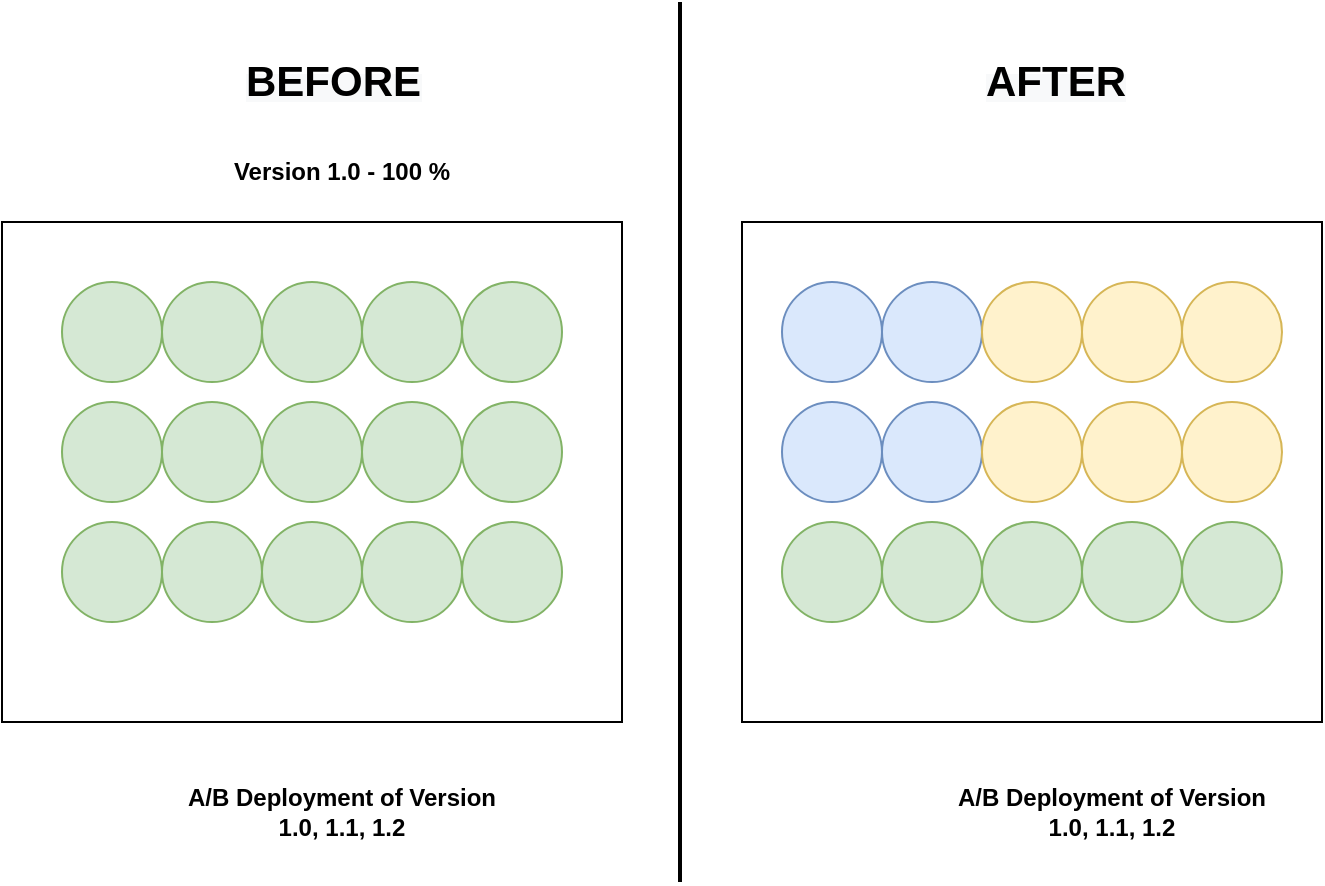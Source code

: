 <mxfile version="17.5.0" type="github"><diagram id="X58Eu7bZSFY0DDrH6cQd" name="Page-1"><mxGraphModel dx="946" dy="1655" grid="1" gridSize="10" guides="1" tooltips="1" connect="1" arrows="1" fold="1" page="1" pageScale="1" pageWidth="827" pageHeight="1169" math="0" shadow="0"><root><mxCell id="0"/><mxCell id="1" parent="0"/><mxCell id="hLwGVfZPHKJo1he_567X-1" value="" style="rounded=0;whiteSpace=wrap;html=1;" vertex="1" parent="1"><mxGeometry x="80" y="110" width="310" height="250" as="geometry"/></mxCell><mxCell id="hLwGVfZPHKJo1he_567X-3" value="" style="rounded=0;whiteSpace=wrap;html=1;" vertex="1" parent="1"><mxGeometry x="450" y="110" width="290" height="250" as="geometry"/></mxCell><mxCell id="hLwGVfZPHKJo1he_567X-4" value="" style="ellipse;whiteSpace=wrap;html=1;aspect=fixed;fillColor=#d5e8d4;strokeColor=#82b366;" vertex="1" parent="1"><mxGeometry x="110" y="140" width="50" height="50" as="geometry"/></mxCell><mxCell id="hLwGVfZPHKJo1he_567X-5" value="" style="ellipse;whiteSpace=wrap;html=1;aspect=fixed;fillColor=#d5e8d4;strokeColor=#82b366;" vertex="1" parent="1"><mxGeometry x="160" y="140" width="50" height="50" as="geometry"/></mxCell><mxCell id="hLwGVfZPHKJo1he_567X-6" value="" style="ellipse;whiteSpace=wrap;html=1;aspect=fixed;fillColor=#d5e8d4;strokeColor=#82b366;" vertex="1" parent="1"><mxGeometry x="210" y="140" width="50" height="50" as="geometry"/></mxCell><mxCell id="hLwGVfZPHKJo1he_567X-7" value="" style="ellipse;whiteSpace=wrap;html=1;aspect=fixed;fillColor=#d5e8d4;strokeColor=#82b366;" vertex="1" parent="1"><mxGeometry x="260" y="140" width="50" height="50" as="geometry"/></mxCell><mxCell id="hLwGVfZPHKJo1he_567X-8" value="" style="ellipse;whiteSpace=wrap;html=1;aspect=fixed;fillColor=#d5e8d4;strokeColor=#82b366;" vertex="1" parent="1"><mxGeometry x="310" y="140" width="50" height="50" as="geometry"/></mxCell><mxCell id="hLwGVfZPHKJo1he_567X-9" value="" style="ellipse;whiteSpace=wrap;html=1;aspect=fixed;fillColor=#d5e8d4;strokeColor=#82b366;" vertex="1" parent="1"><mxGeometry x="110" y="200" width="50" height="50" as="geometry"/></mxCell><mxCell id="hLwGVfZPHKJo1he_567X-10" value="" style="ellipse;whiteSpace=wrap;html=1;aspect=fixed;fillColor=#d5e8d4;strokeColor=#82b366;" vertex="1" parent="1"><mxGeometry x="160" y="200" width="50" height="50" as="geometry"/></mxCell><mxCell id="hLwGVfZPHKJo1he_567X-11" value="" style="ellipse;whiteSpace=wrap;html=1;aspect=fixed;fillColor=#d5e8d4;strokeColor=#82b366;" vertex="1" parent="1"><mxGeometry x="210" y="200" width="50" height="50" as="geometry"/></mxCell><mxCell id="hLwGVfZPHKJo1he_567X-12" value="" style="ellipse;whiteSpace=wrap;html=1;aspect=fixed;fillColor=#d5e8d4;strokeColor=#82b366;" vertex="1" parent="1"><mxGeometry x="260" y="200" width="50" height="50" as="geometry"/></mxCell><mxCell id="hLwGVfZPHKJo1he_567X-13" value="" style="ellipse;whiteSpace=wrap;html=1;aspect=fixed;fillColor=#d5e8d4;strokeColor=#82b366;" vertex="1" parent="1"><mxGeometry x="310" y="200" width="50" height="50" as="geometry"/></mxCell><mxCell id="hLwGVfZPHKJo1he_567X-14" value="" style="ellipse;whiteSpace=wrap;html=1;aspect=fixed;fillColor=#d5e8d4;strokeColor=#82b366;" vertex="1" parent="1"><mxGeometry x="110" y="260" width="50" height="50" as="geometry"/></mxCell><mxCell id="hLwGVfZPHKJo1he_567X-15" value="" style="ellipse;whiteSpace=wrap;html=1;aspect=fixed;fillColor=#d5e8d4;strokeColor=#82b366;" vertex="1" parent="1"><mxGeometry x="160" y="260" width="50" height="50" as="geometry"/></mxCell><mxCell id="hLwGVfZPHKJo1he_567X-16" value="" style="ellipse;whiteSpace=wrap;html=1;aspect=fixed;fillColor=#d5e8d4;strokeColor=#82b366;" vertex="1" parent="1"><mxGeometry x="210" y="260" width="50" height="50" as="geometry"/></mxCell><mxCell id="hLwGVfZPHKJo1he_567X-17" value="" style="ellipse;whiteSpace=wrap;html=1;aspect=fixed;fillColor=#d5e8d4;strokeColor=#82b366;" vertex="1" parent="1"><mxGeometry x="260" y="260" width="50" height="50" as="geometry"/></mxCell><mxCell id="hLwGVfZPHKJo1he_567X-18" value="" style="ellipse;whiteSpace=wrap;html=1;aspect=fixed;fillColor=#d5e8d4;strokeColor=#82b366;" vertex="1" parent="1"><mxGeometry x="310" y="260" width="50" height="50" as="geometry"/></mxCell><mxCell id="hLwGVfZPHKJo1he_567X-24" value="" style="ellipse;whiteSpace=wrap;html=1;aspect=fixed;fillColor=#dae8fc;strokeColor=#6c8ebf;" vertex="1" parent="1"><mxGeometry x="470" y="140" width="50" height="50" as="geometry"/></mxCell><mxCell id="hLwGVfZPHKJo1he_567X-25" value="" style="ellipse;whiteSpace=wrap;html=1;aspect=fixed;fillColor=#dae8fc;strokeColor=#6c8ebf;" vertex="1" parent="1"><mxGeometry x="520" y="140" width="50" height="50" as="geometry"/></mxCell><mxCell id="hLwGVfZPHKJo1he_567X-26" value="" style="ellipse;whiteSpace=wrap;html=1;aspect=fixed;fillColor=#fff2cc;strokeColor=#d6b656;" vertex="1" parent="1"><mxGeometry x="570" y="140" width="50" height="50" as="geometry"/></mxCell><mxCell id="hLwGVfZPHKJo1he_567X-27" value="" style="ellipse;whiteSpace=wrap;html=1;aspect=fixed;fillColor=#fff2cc;strokeColor=#d6b656;" vertex="1" parent="1"><mxGeometry x="620" y="140" width="50" height="50" as="geometry"/></mxCell><mxCell id="hLwGVfZPHKJo1he_567X-28" value="" style="ellipse;whiteSpace=wrap;html=1;aspect=fixed;fillColor=#fff2cc;strokeColor=#d6b656;" vertex="1" parent="1"><mxGeometry x="670" y="140" width="50" height="50" as="geometry"/></mxCell><mxCell id="hLwGVfZPHKJo1he_567X-29" value="" style="ellipse;whiteSpace=wrap;html=1;aspect=fixed;fillColor=#dae8fc;strokeColor=#6c8ebf;" vertex="1" parent="1"><mxGeometry x="470" y="200" width="50" height="50" as="geometry"/></mxCell><mxCell id="hLwGVfZPHKJo1he_567X-30" value="" style="ellipse;whiteSpace=wrap;html=1;aspect=fixed;fillColor=#dae8fc;strokeColor=#6c8ebf;" vertex="1" parent="1"><mxGeometry x="520" y="200" width="50" height="50" as="geometry"/></mxCell><mxCell id="hLwGVfZPHKJo1he_567X-31" value="" style="ellipse;whiteSpace=wrap;html=1;aspect=fixed;fillColor=#fff2cc;strokeColor=#d6b656;" vertex="1" parent="1"><mxGeometry x="570" y="200" width="50" height="50" as="geometry"/></mxCell><mxCell id="hLwGVfZPHKJo1he_567X-32" value="" style="ellipse;whiteSpace=wrap;html=1;aspect=fixed;fillColor=#fff2cc;strokeColor=#d6b656;" vertex="1" parent="1"><mxGeometry x="620" y="200" width="50" height="50" as="geometry"/></mxCell><mxCell id="hLwGVfZPHKJo1he_567X-33" value="" style="ellipse;whiteSpace=wrap;html=1;aspect=fixed;fillColor=#fff2cc;strokeColor=#d6b656;" vertex="1" parent="1"><mxGeometry x="670" y="200" width="50" height="50" as="geometry"/></mxCell><mxCell id="hLwGVfZPHKJo1he_567X-34" value="" style="ellipse;whiteSpace=wrap;html=1;aspect=fixed;fillColor=#d5e8d4;strokeColor=#82b366;" vertex="1" parent="1"><mxGeometry x="470" y="260" width="50" height="50" as="geometry"/></mxCell><mxCell id="hLwGVfZPHKJo1he_567X-35" value="" style="ellipse;whiteSpace=wrap;html=1;aspect=fixed;fillColor=#d5e8d4;strokeColor=#82b366;" vertex="1" parent="1"><mxGeometry x="520" y="260" width="50" height="50" as="geometry"/></mxCell><mxCell id="hLwGVfZPHKJo1he_567X-36" value="" style="ellipse;whiteSpace=wrap;html=1;aspect=fixed;fillColor=#d5e8d4;strokeColor=#82b366;" vertex="1" parent="1"><mxGeometry x="570" y="260" width="50" height="50" as="geometry"/></mxCell><mxCell id="hLwGVfZPHKJo1he_567X-37" value="" style="ellipse;whiteSpace=wrap;html=1;aspect=fixed;fillColor=#d5e8d4;strokeColor=#82b366;" vertex="1" parent="1"><mxGeometry x="620" y="260" width="50" height="50" as="geometry"/></mxCell><mxCell id="hLwGVfZPHKJo1he_567X-38" value="" style="ellipse;whiteSpace=wrap;html=1;aspect=fixed;fillColor=#d5e8d4;strokeColor=#82b366;" vertex="1" parent="1"><mxGeometry x="670" y="260" width="50" height="50" as="geometry"/></mxCell><mxCell id="hLwGVfZPHKJo1he_567X-57" value="&lt;b&gt;A/B Deployment of Version 1.0, 1.1, 1.2&lt;/b&gt;" style="text;html=1;strokeColor=none;fillColor=none;align=center;verticalAlign=middle;whiteSpace=wrap;rounded=0;" vertex="1" parent="1"><mxGeometry x="550" y="390" width="170" height="30" as="geometry"/></mxCell><mxCell id="hLwGVfZPHKJo1he_567X-62" value="" style="line;strokeWidth=2;direction=south;html=1;fillColor=none;" vertex="1" parent="1"><mxGeometry x="414" width="10" height="440" as="geometry"/></mxCell><mxCell id="hLwGVfZPHKJo1he_567X-63" value="&lt;b style=&quot;color: rgb(0 , 0 , 0) ; font-family: &amp;#34;helvetica&amp;#34; ; font-style: normal ; letter-spacing: normal ; text-align: center ; text-indent: 0px ; text-transform: none ; word-spacing: 0px ; background-color: rgb(248 , 249 , 250)&quot;&gt;&lt;font style=&quot;font-size: 21px&quot;&gt;BEFORE&lt;/font&gt;&lt;/b&gt;" style="text;whiteSpace=wrap;html=1;" vertex="1" parent="1"><mxGeometry x="200" y="20" width="90" height="30" as="geometry"/></mxCell><mxCell id="hLwGVfZPHKJo1he_567X-64" value="&lt;b style=&quot;color: rgb(0 , 0 , 0) ; font-family: &amp;#34;helvetica&amp;#34; ; font-style: normal ; letter-spacing: normal ; text-align: center ; text-indent: 0px ; text-transform: none ; word-spacing: 0px ; background-color: rgb(248 , 249 , 250)&quot;&gt;&lt;font style=&quot;font-size: 21px&quot;&gt;AFTER&lt;/font&gt;&lt;/b&gt;" style="text;whiteSpace=wrap;html=1;" vertex="1" parent="1"><mxGeometry x="570" y="20" width="90" height="30" as="geometry"/></mxCell><mxCell id="hLwGVfZPHKJo1he_567X-140" value="&lt;b style=&quot;font-family: &amp;#34;helvetica&amp;#34;&quot;&gt;Version 1.0 - 100 %&lt;/b&gt;" style="text;html=1;strokeColor=none;fillColor=none;align=center;verticalAlign=middle;whiteSpace=wrap;rounded=0;" vertex="1" parent="1"><mxGeometry x="190" y="70" width="120" height="30" as="geometry"/></mxCell><mxCell id="hLwGVfZPHKJo1he_567X-143" value="&lt;b&gt;A/B Deployment of Version 1.0, 1.1, 1.2&lt;/b&gt;" style="text;html=1;strokeColor=none;fillColor=none;align=center;verticalAlign=middle;whiteSpace=wrap;rounded=0;" vertex="1" parent="1"><mxGeometry x="165" y="390" width="170" height="30" as="geometry"/></mxCell></root></mxGraphModel></diagram></mxfile>